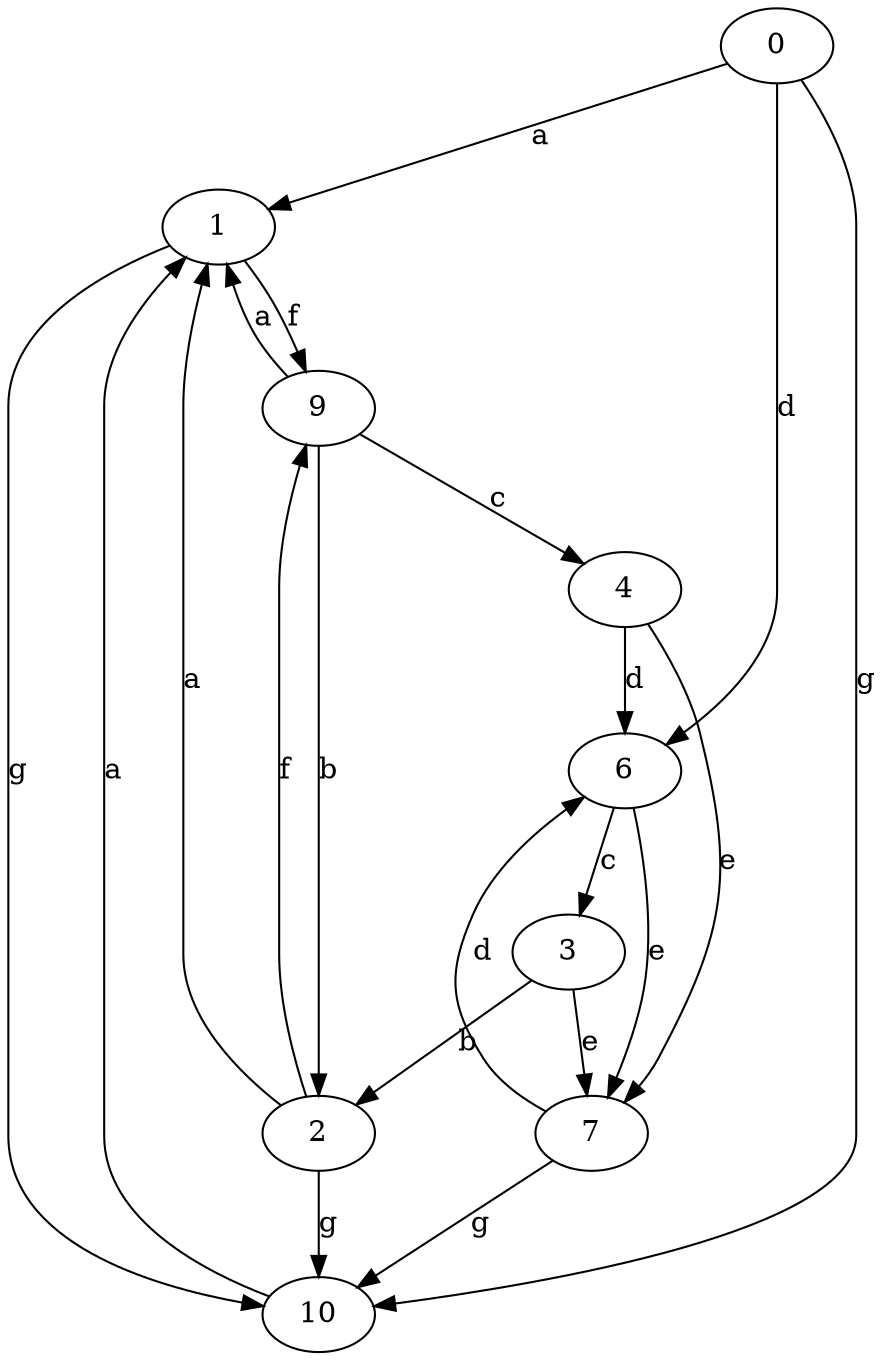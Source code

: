 strict digraph  {
0;
1;
2;
3;
4;
6;
7;
9;
10;
0 -> 1  [label=a];
0 -> 6  [label=d];
0 -> 10  [label=g];
1 -> 9  [label=f];
1 -> 10  [label=g];
2 -> 1  [label=a];
2 -> 9  [label=f];
2 -> 10  [label=g];
3 -> 2  [label=b];
3 -> 7  [label=e];
4 -> 6  [label=d];
4 -> 7  [label=e];
6 -> 3  [label=c];
6 -> 7  [label=e];
7 -> 6  [label=d];
7 -> 10  [label=g];
9 -> 1  [label=a];
9 -> 2  [label=b];
9 -> 4  [label=c];
10 -> 1  [label=a];
}
